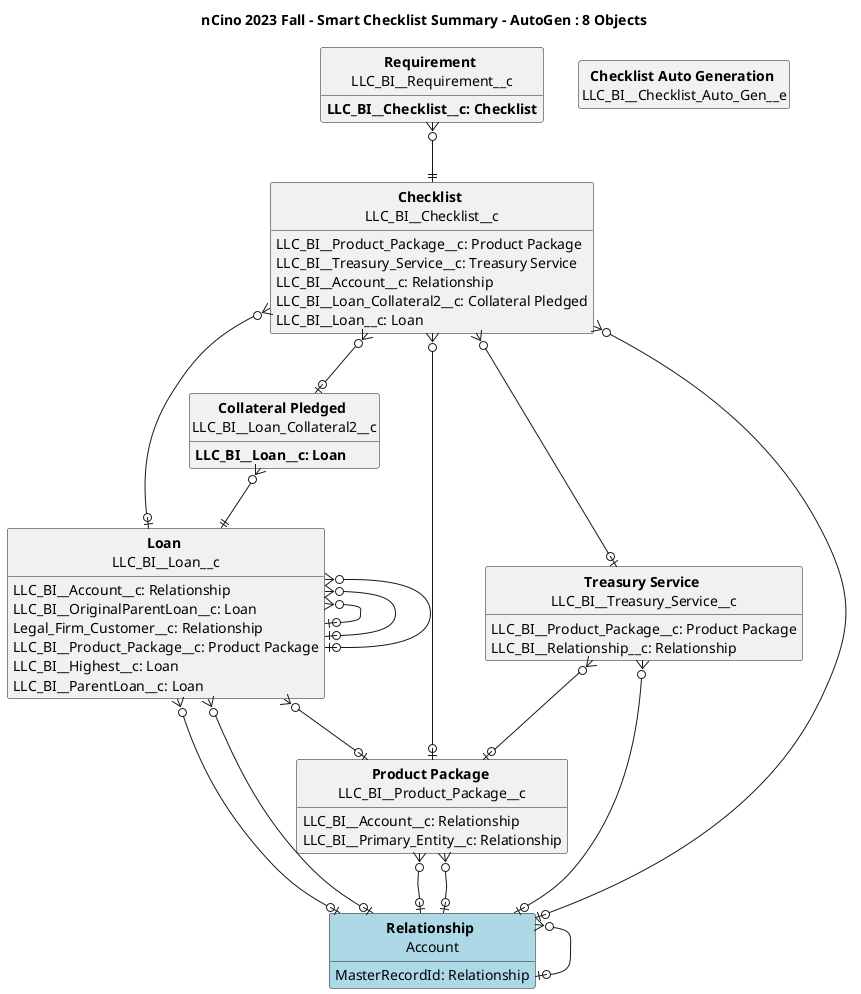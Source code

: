@startuml
'https://plantuml.com/class-diagram

title nCino 2023 Fall - Smart Checklist Summary - AutoGen : 8 Objects

'skinparam classBorderThickness 0

hide circle
hide empty methods
hide empty fields


entity CollateralPledged as "<b>Collateral Pledged</b> \nLLC_BI__Loan_Collateral2__c"  {
<b>LLC_BI__Loan__c: Loan</b>
}
entity TreasuryService as "<b>Treasury Service</b> \nLLC_BI__Treasury_Service__c"  {
LLC_BI__Product_Package__c: Product Package
LLC_BI__Relationship__c: Relationship
}
entity Relationship as "<b>Relationship</b> \nAccount" #lightblue {
MasterRecordId: Relationship
}
entity ProductPackage as "<b>Product Package</b> \nLLC_BI__Product_Package__c"  {
LLC_BI__Account__c: Relationship
LLC_BI__Primary_Entity__c: Relationship
}
entity Checklist as "<b>Checklist</b> \nLLC_BI__Checklist__c"  {
LLC_BI__Product_Package__c: Product Package
LLC_BI__Treasury_Service__c: Treasury Service
LLC_BI__Account__c: Relationship
LLC_BI__Loan_Collateral2__c: Collateral Pledged
LLC_BI__Loan__c: Loan
}
entity Loan as "<b>Loan</b> \nLLC_BI__Loan__c"  {
LLC_BI__Account__c: Relationship
LLC_BI__OriginalParentLoan__c: Loan
Legal_Firm_Customer__c: Relationship
LLC_BI__Product_Package__c: Product Package
LLC_BI__Highest__c: Loan
LLC_BI__ParentLoan__c: Loan
}
entity Requirement as "<b>Requirement</b> \nLLC_BI__Requirement__c"  {
<b>LLC_BI__Checklist__c: Checklist</b>
}
entity ChecklistAutoGeneration as "<b>Checklist Auto Generation</b> \nLLC_BI__Checklist_Auto_Gen__e"  {
}

CollateralPledged }o--|| Loan
Relationship }o--o| Relationship
TreasuryService }o--o| ProductPackage
TreasuryService }o--o| Relationship
ProductPackage }o--o| Relationship
ProductPackage }o--o| Relationship
Loan }o--o| Relationship
Loan }o--o| Loan
Loan }o--o| Relationship
Loan }o--o| ProductPackage
Loan }o--o| Loan
Loan }o--o| Loan
Checklist }o--o| ProductPackage
Checklist }o--o| TreasuryService
Checklist }o--o| Relationship
Checklist }o--o| CollateralPledged
Checklist }o--o| Loan
Requirement }o--|| Checklist

@enduml
